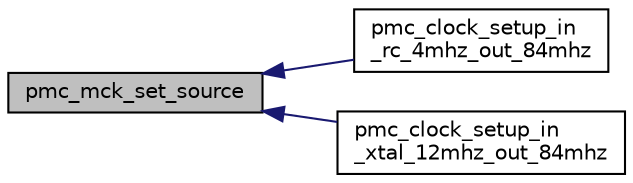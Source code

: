 digraph "pmc_mck_set_source"
{
  edge [fontname="Helvetica",fontsize="10",labelfontname="Helvetica",labelfontsize="10"];
  node [fontname="Helvetica",fontsize="10",shape=record];
  rankdir="LR";
  Node1 [label="pmc_mck_set_source",height=0.2,width=0.4,color="black", fillcolor="grey75", style="filled", fontcolor="black"];
  Node1 -> Node2 [dir="back",color="midnightblue",fontsize="10",style="solid",fontname="Helvetica"];
  Node2 [label="pmc_clock_setup_in\l_rc_4mhz_out_84mhz",height=0.2,width=0.4,color="black", fillcolor="white", style="filled",URL="$pmc_8c.html#a11bf7b639e83cf2abc9fc260419ef918"];
  Node1 -> Node3 [dir="back",color="midnightblue",fontsize="10",style="solid",fontname="Helvetica"];
  Node3 [label="pmc_clock_setup_in\l_xtal_12mhz_out_84mhz",height=0.2,width=0.4,color="black", fillcolor="white", style="filled",URL="$pmc_8c.html#a5e938228fbf5480af3d7e0f1f6fb9182"];
}
